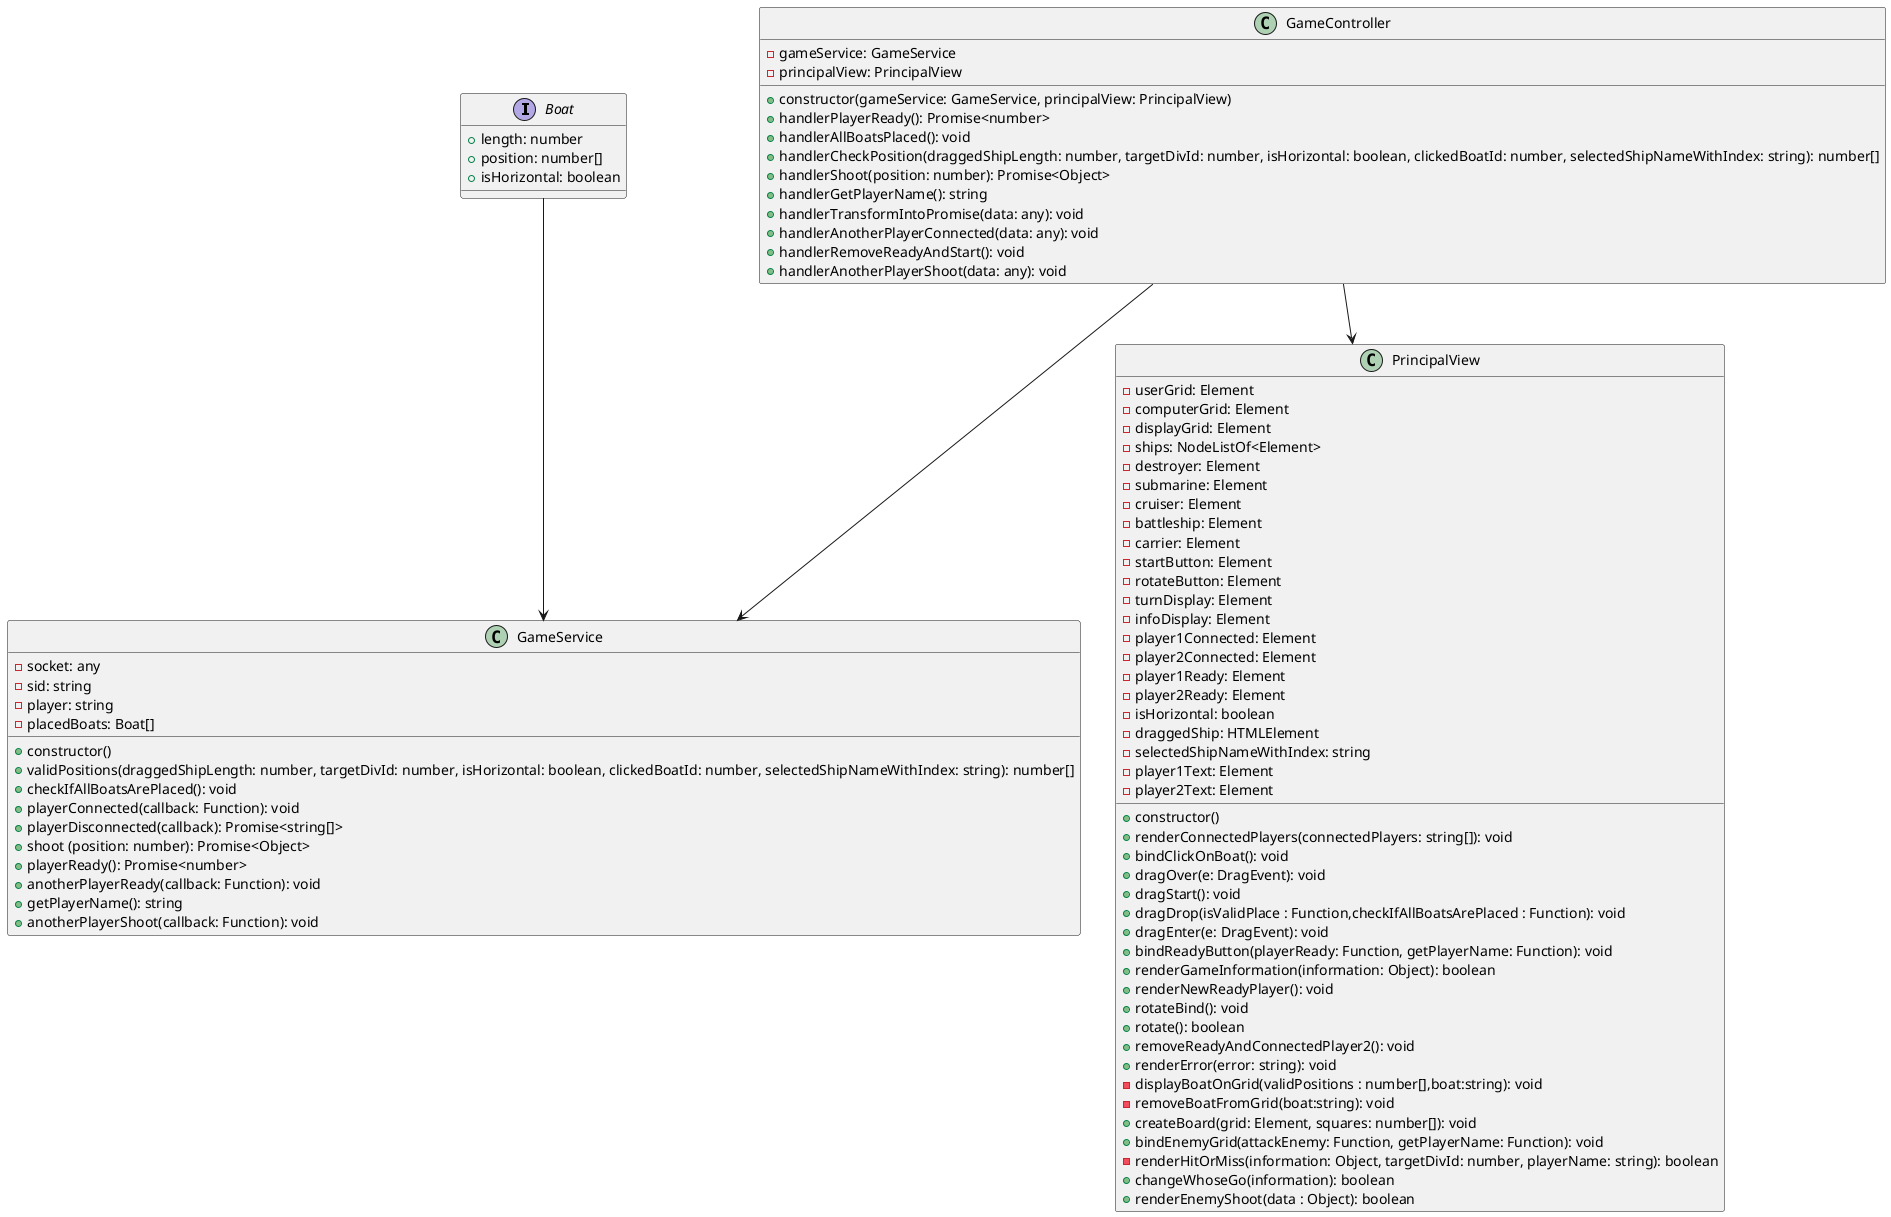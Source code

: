 @startuml Diagrama de clases frontend
interface Boat {
  + length: number
  + position: number[]
  + isHorizontal: boolean
}

class PrincipalView {
  - userGrid: Element
  - computerGrid: Element
  - displayGrid: Element
  - ships: NodeListOf<Element>
  - destroyer: Element
  - submarine: Element
  - cruiser: Element
  - battleship: Element
  - carrier: Element
  - startButton: Element
  - rotateButton: Element
  - turnDisplay: Element
  - infoDisplay: Element
  - player1Connected: Element
  - player2Connected: Element
  - player1Ready: Element
  - player2Ready: Element
  - isHorizontal: boolean
  - draggedShip: HTMLElement
  - selectedShipNameWithIndex: string
  - player1Text: Element
  - player2Text: Element
  + constructor()
  + renderConnectedPlayers(connectedPlayers: string[]): void
  + bindClickOnBoat(): void
  + dragOver(e: DragEvent): void
  + dragStart(): void
  + dragDrop(isValidPlace : Function,checkIfAllBoatsArePlaced : Function): void
  + dragEnter(e: DragEvent): void
  + bindReadyButton(playerReady: Function, getPlayerName: Function): void
  + renderGameInformation(information: Object): boolean
  + renderNewReadyPlayer(): void
  + rotateBind(): void
  + rotate(): boolean
  + removeReadyAndConnectedPlayer2(): void
  + renderError(error: string): void
  - displayBoatOnGrid(validPositions : number[],boat:string): void
  - removeBoatFromGrid(boat:string): void
  + createBoard(grid: Element, squares: number[]): void
  + bindEnemyGrid(attackEnemy: Function, getPlayerName: Function): void
  - renderHitOrMiss(information: Object, targetDivId: number, playerName: string): boolean
  + changeWhoseGo(information): boolean
  + renderEnemyShoot(data : Object): boolean
}

class GameService {
  - socket: any
  - sid: string
  - player: string
  - placedBoats: Boat[]
  + constructor()
  + validPositions(draggedShipLength: number, targetDivId: number, isHorizontal: boolean, clickedBoatId: number, selectedShipNameWithIndex: string): number[]
  + checkIfAllBoatsArePlaced(): void
  + playerConnected(callback: Function): void
  + playerDisconnected(callback): Promise<string[]>
  + shoot (position: number): Promise<Object>
  + playerReady(): Promise<number>
  + anotherPlayerReady(callback: Function): void
  + getPlayerName(): string
  + anotherPlayerShoot(callback: Function): void
}

class GameController {
  - gameService: GameService
  - principalView: PrincipalView
  + constructor(gameService: GameService, principalView: PrincipalView)
  + handlerPlayerReady(): Promise<number>
  + handlerAllBoatsPlaced(): void
  + handlerCheckPosition(draggedShipLength: number, targetDivId: number, isHorizontal: boolean, clickedBoatId: number, selectedShipNameWithIndex: string): number[]
  + handlerShoot(position: number): Promise<Object>
  + handlerGetPlayerName(): string
  + handlerTransformIntoPromise(data: any): void
  + handlerAnotherPlayerConnected(data: any): void
  + handlerRemoveReadyAndStart(): void
  + handlerAnotherPlayerShoot(data: any): void
}

GameController --> GameService
GameController --> PrincipalView
Boat --> GameService
@enduml